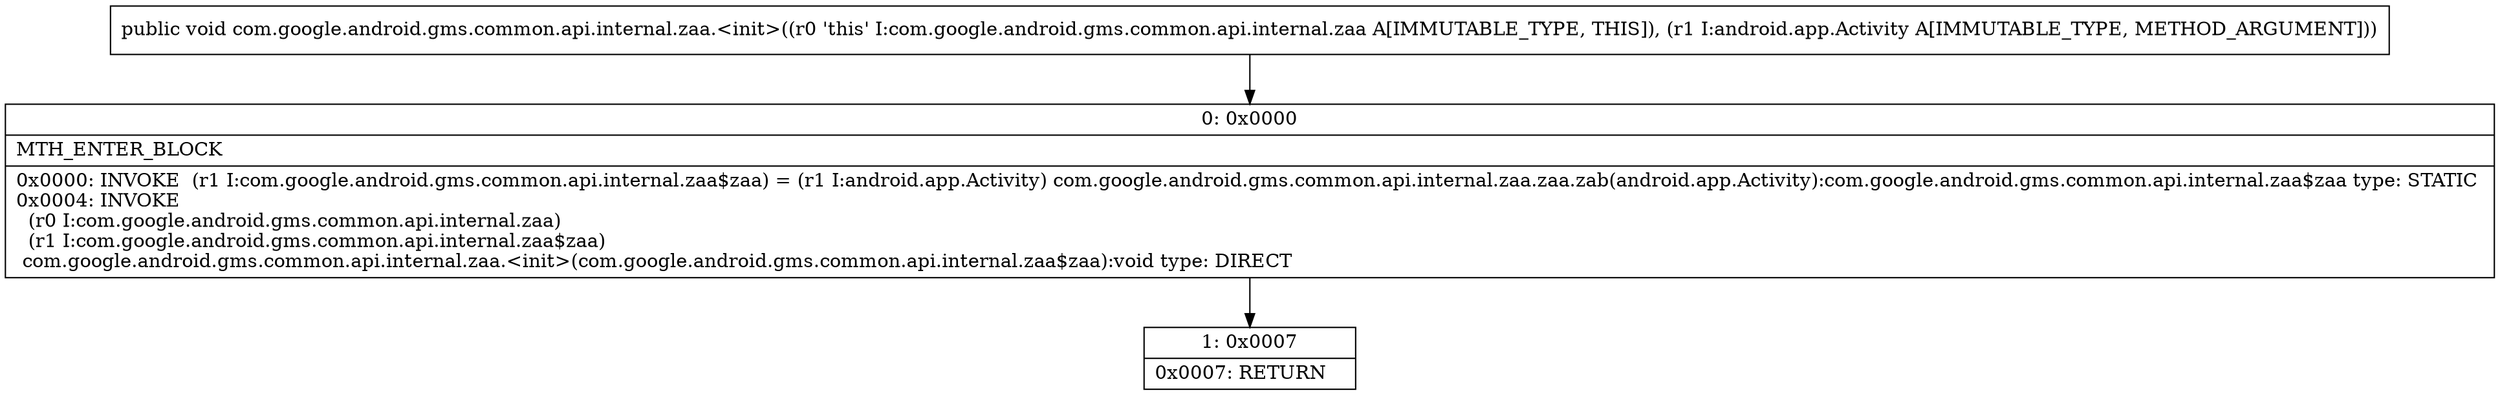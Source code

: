 digraph "CFG forcom.google.android.gms.common.api.internal.zaa.\<init\>(Landroid\/app\/Activity;)V" {
Node_0 [shape=record,label="{0\:\ 0x0000|MTH_ENTER_BLOCK\l|0x0000: INVOKE  (r1 I:com.google.android.gms.common.api.internal.zaa$zaa) = (r1 I:android.app.Activity) com.google.android.gms.common.api.internal.zaa.zaa.zab(android.app.Activity):com.google.android.gms.common.api.internal.zaa$zaa type: STATIC \l0x0004: INVOKE  \l  (r0 I:com.google.android.gms.common.api.internal.zaa)\l  (r1 I:com.google.android.gms.common.api.internal.zaa$zaa)\l com.google.android.gms.common.api.internal.zaa.\<init\>(com.google.android.gms.common.api.internal.zaa$zaa):void type: DIRECT \l}"];
Node_1 [shape=record,label="{1\:\ 0x0007|0x0007: RETURN   \l}"];
MethodNode[shape=record,label="{public void com.google.android.gms.common.api.internal.zaa.\<init\>((r0 'this' I:com.google.android.gms.common.api.internal.zaa A[IMMUTABLE_TYPE, THIS]), (r1 I:android.app.Activity A[IMMUTABLE_TYPE, METHOD_ARGUMENT])) }"];
MethodNode -> Node_0;
Node_0 -> Node_1;
}

